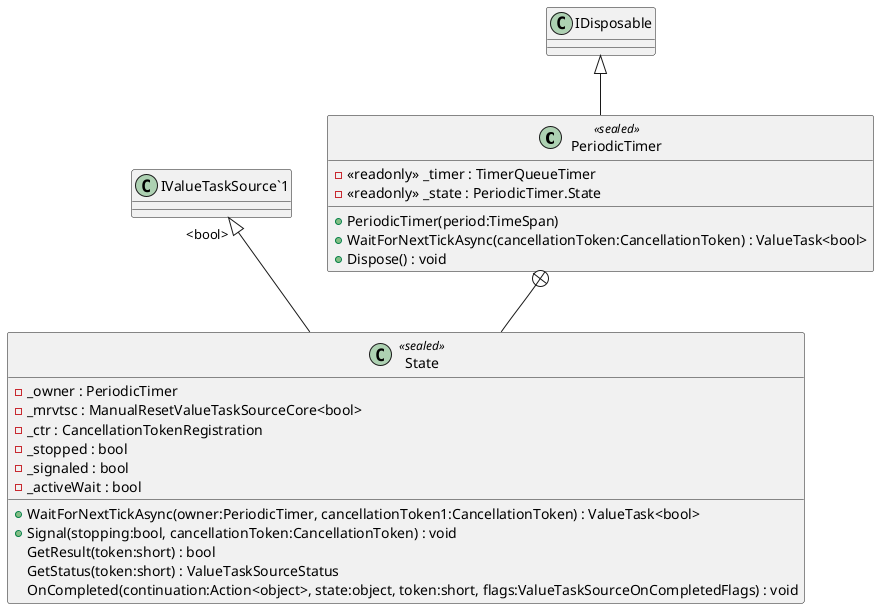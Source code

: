 @startuml
class PeriodicTimer <<sealed>> {
    - <<readonly>> _timer : TimerQueueTimer
    - <<readonly>> _state : PeriodicTimer.State
    + PeriodicTimer(period:TimeSpan)
    + WaitForNextTickAsync(cancellationToken:CancellationToken) : ValueTask<bool>
    + Dispose() : void
}
class State <<sealed>> {
    - _owner : PeriodicTimer
    - _mrvtsc : ManualResetValueTaskSourceCore<bool>
    - _ctr : CancellationTokenRegistration
    - _stopped : bool
    - _signaled : bool
    - _activeWait : bool
    + WaitForNextTickAsync(owner:PeriodicTimer, cancellationToken1:CancellationToken) : ValueTask<bool>
    + Signal(stopping:bool, cancellationToken:CancellationToken) : void
    GetResult(token:short) : bool
    GetStatus(token:short) : ValueTaskSourceStatus
    OnCompleted(continuation:Action<object>, state:object, token:short, flags:ValueTaskSourceOnCompletedFlags) : void
}
IDisposable <|-- PeriodicTimer
PeriodicTimer +-- State
"IValueTaskSource`1" "<bool>" <|-- State
@enduml
